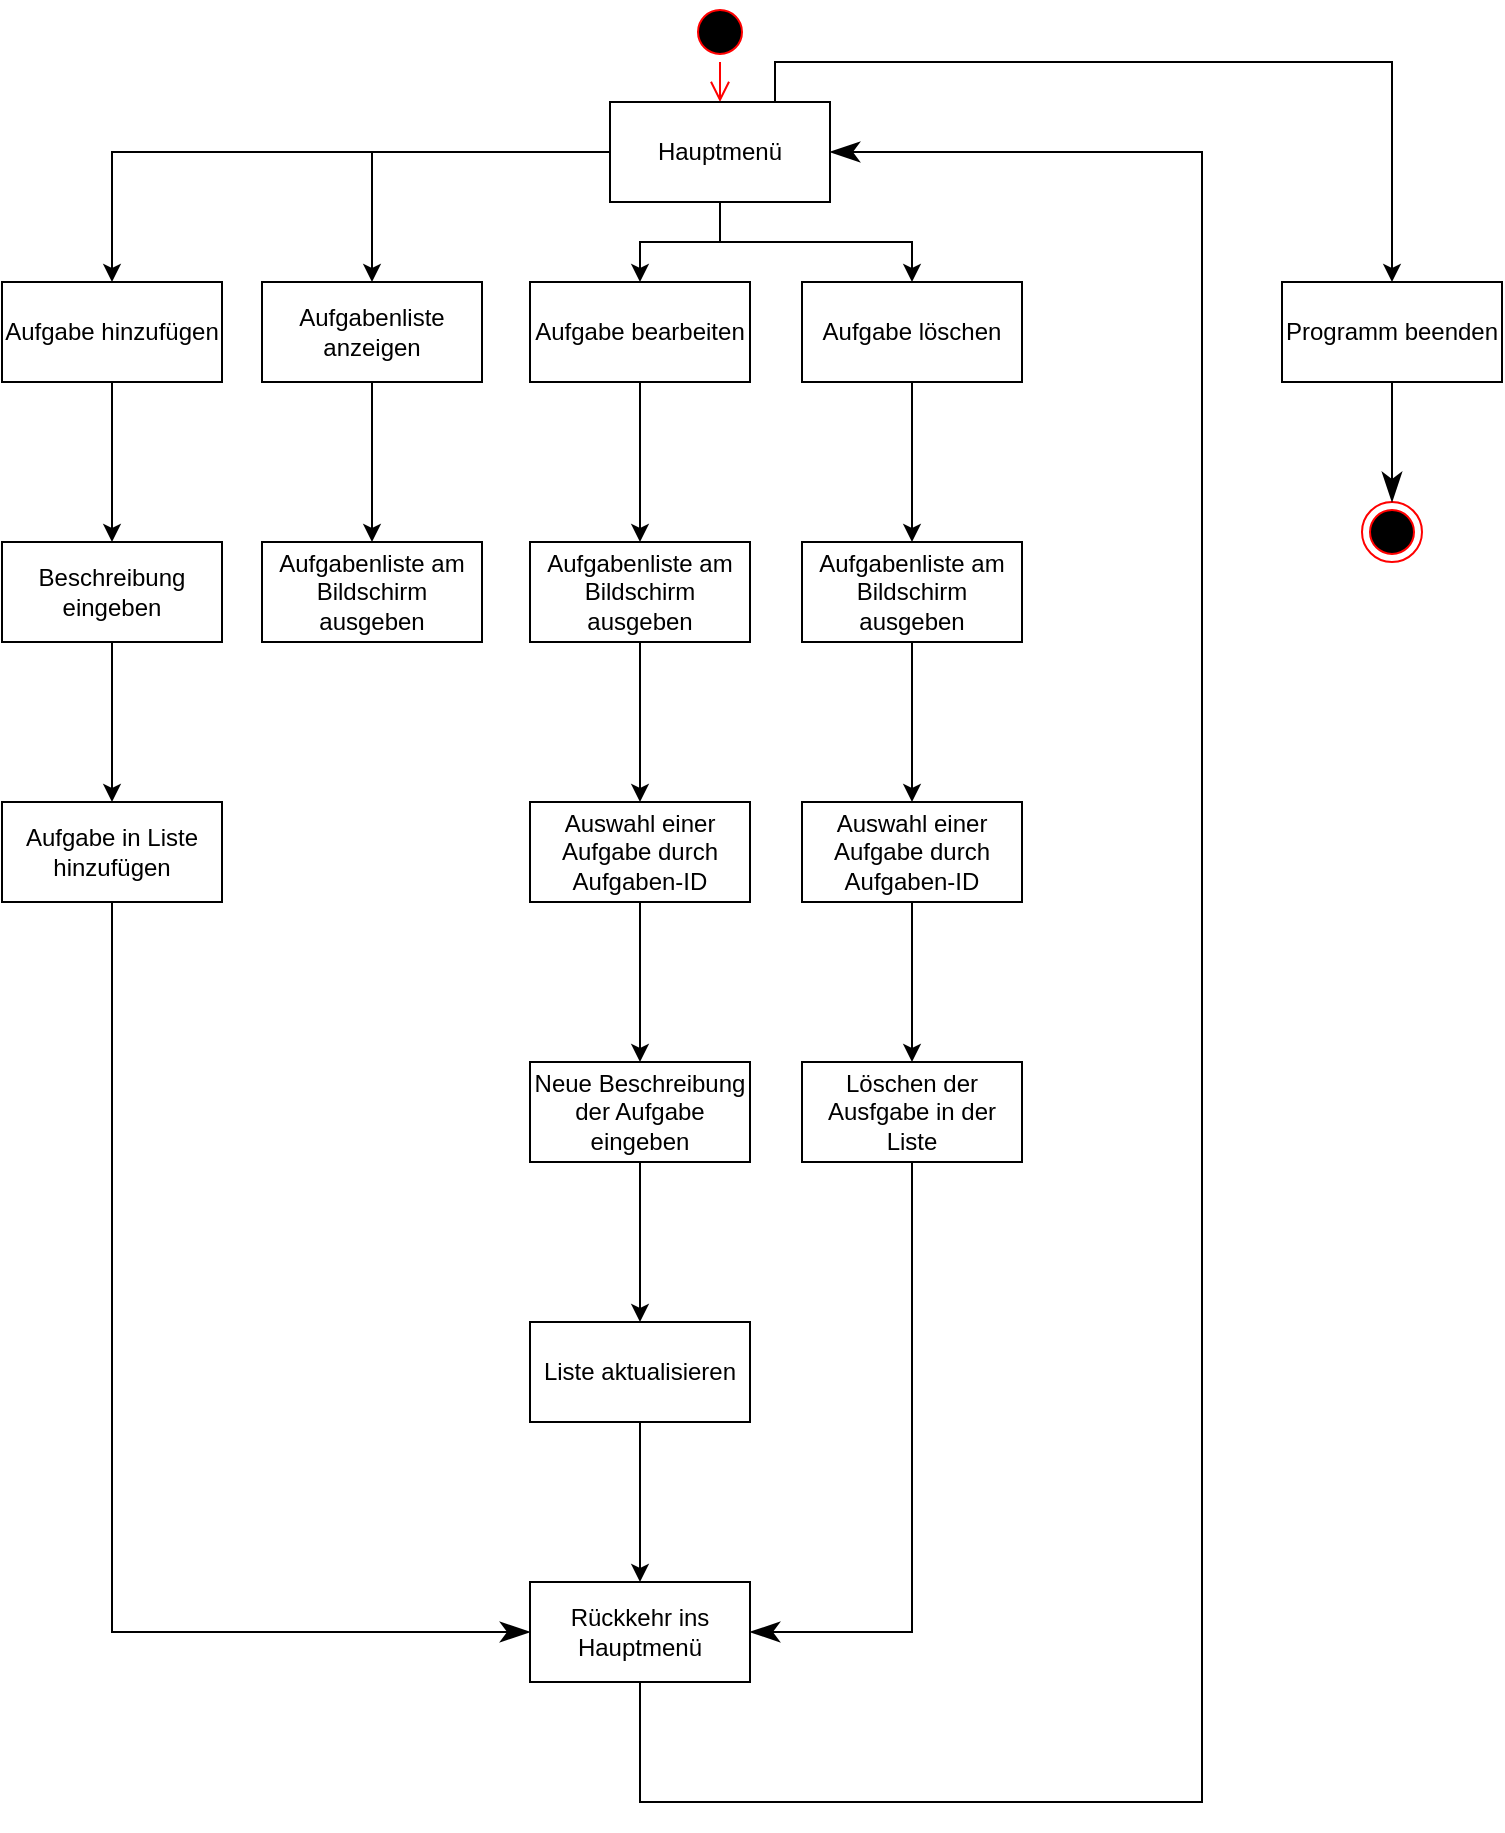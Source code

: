 <mxfile version="24.1.0" type="device">
  <diagram name="Page-1" id="Jwc2eyP3yPsm2ZI0Tkpr">
    <mxGraphModel dx="869" dy="664" grid="1" gridSize="10" guides="1" tooltips="1" connect="1" arrows="1" fold="1" page="1" pageScale="1" pageWidth="827" pageHeight="1169" math="0" shadow="0">
      <root>
        <mxCell id="0" />
        <mxCell id="1" parent="0" />
        <mxCell id="DBXaLhLHmogYPf7BZQnP-1" value="" style="ellipse;html=1;shape=startState;fillColor=#000000;strokeColor=#ff0000;" vertex="1" parent="1">
          <mxGeometry x="384" y="20" width="30" height="30" as="geometry" />
        </mxCell>
        <mxCell id="DBXaLhLHmogYPf7BZQnP-2" value="" style="edgeStyle=orthogonalEdgeStyle;html=1;verticalAlign=bottom;endArrow=open;endSize=8;strokeColor=#ff0000;rounded=0;entryX=0.5;entryY=0;entryDx=0;entryDy=0;" edge="1" source="DBXaLhLHmogYPf7BZQnP-1" parent="1" target="DBXaLhLHmogYPf7BZQnP-3">
          <mxGeometry relative="1" as="geometry">
            <mxPoint x="399" y="110" as="targetPoint" />
          </mxGeometry>
        </mxCell>
        <mxCell id="DBXaLhLHmogYPf7BZQnP-6" value="" style="edgeStyle=orthogonalEdgeStyle;rounded=0;orthogonalLoop=1;jettySize=auto;html=1;" edge="1" parent="1" source="DBXaLhLHmogYPf7BZQnP-3" target="DBXaLhLHmogYPf7BZQnP-5">
          <mxGeometry relative="1" as="geometry" />
        </mxCell>
        <mxCell id="DBXaLhLHmogYPf7BZQnP-8" value="" style="edgeStyle=orthogonalEdgeStyle;rounded=0;orthogonalLoop=1;jettySize=auto;html=1;" edge="1" parent="1" source="DBXaLhLHmogYPf7BZQnP-3" target="DBXaLhLHmogYPf7BZQnP-7">
          <mxGeometry relative="1" as="geometry" />
        </mxCell>
        <mxCell id="DBXaLhLHmogYPf7BZQnP-10" value="" style="edgeStyle=orthogonalEdgeStyle;rounded=0;orthogonalLoop=1;jettySize=auto;html=1;" edge="1" parent="1" source="DBXaLhLHmogYPf7BZQnP-3" target="DBXaLhLHmogYPf7BZQnP-9">
          <mxGeometry relative="1" as="geometry" />
        </mxCell>
        <mxCell id="DBXaLhLHmogYPf7BZQnP-12" value="" style="edgeStyle=orthogonalEdgeStyle;rounded=0;orthogonalLoop=1;jettySize=auto;html=1;" edge="1" parent="1" source="DBXaLhLHmogYPf7BZQnP-3" target="DBXaLhLHmogYPf7BZQnP-11">
          <mxGeometry relative="1" as="geometry" />
        </mxCell>
        <mxCell id="DBXaLhLHmogYPf7BZQnP-14" value="" style="edgeStyle=orthogonalEdgeStyle;rounded=0;orthogonalLoop=1;jettySize=auto;html=1;exitX=0.75;exitY=0;exitDx=0;exitDy=0;" edge="1" parent="1" source="DBXaLhLHmogYPf7BZQnP-3" target="DBXaLhLHmogYPf7BZQnP-13">
          <mxGeometry relative="1" as="geometry" />
        </mxCell>
        <mxCell id="DBXaLhLHmogYPf7BZQnP-3" value="Hauptmenü" style="html=1;whiteSpace=wrap;" vertex="1" parent="1">
          <mxGeometry x="344" y="70" width="110" height="50" as="geometry" />
        </mxCell>
        <mxCell id="DBXaLhLHmogYPf7BZQnP-18" value="" style="edgeStyle=orthogonalEdgeStyle;rounded=0;orthogonalLoop=1;jettySize=auto;html=1;" edge="1" parent="1" source="DBXaLhLHmogYPf7BZQnP-5" target="DBXaLhLHmogYPf7BZQnP-17">
          <mxGeometry relative="1" as="geometry" />
        </mxCell>
        <mxCell id="DBXaLhLHmogYPf7BZQnP-5" value="Aufgabe hinzufügen" style="html=1;whiteSpace=wrap;" vertex="1" parent="1">
          <mxGeometry x="40" y="160" width="110" height="50" as="geometry" />
        </mxCell>
        <mxCell id="DBXaLhLHmogYPf7BZQnP-23" value="" style="edgeStyle=orthogonalEdgeStyle;rounded=0;orthogonalLoop=1;jettySize=auto;html=1;" edge="1" parent="1" source="DBXaLhLHmogYPf7BZQnP-7" target="DBXaLhLHmogYPf7BZQnP-22">
          <mxGeometry relative="1" as="geometry" />
        </mxCell>
        <mxCell id="DBXaLhLHmogYPf7BZQnP-7" value="Aufgabenliste anzeigen" style="html=1;whiteSpace=wrap;" vertex="1" parent="1">
          <mxGeometry x="170" y="160" width="110" height="50" as="geometry" />
        </mxCell>
        <mxCell id="DBXaLhLHmogYPf7BZQnP-25" value="" style="edgeStyle=orthogonalEdgeStyle;rounded=0;orthogonalLoop=1;jettySize=auto;html=1;" edge="1" parent="1" source="DBXaLhLHmogYPf7BZQnP-9" target="DBXaLhLHmogYPf7BZQnP-24">
          <mxGeometry relative="1" as="geometry" />
        </mxCell>
        <mxCell id="DBXaLhLHmogYPf7BZQnP-9" value="Aufgabe bearbeiten" style="html=1;whiteSpace=wrap;" vertex="1" parent="1">
          <mxGeometry x="304" y="160" width="110" height="50" as="geometry" />
        </mxCell>
        <mxCell id="DBXaLhLHmogYPf7BZQnP-33" value="" style="edgeStyle=orthogonalEdgeStyle;rounded=0;orthogonalLoop=1;jettySize=auto;html=1;" edge="1" parent="1" source="DBXaLhLHmogYPf7BZQnP-11" target="DBXaLhLHmogYPf7BZQnP-32">
          <mxGeometry relative="1" as="geometry" />
        </mxCell>
        <mxCell id="DBXaLhLHmogYPf7BZQnP-11" value="Aufgabe löschen" style="html=1;whiteSpace=wrap;" vertex="1" parent="1">
          <mxGeometry x="440" y="160" width="110" height="50" as="geometry" />
        </mxCell>
        <mxCell id="DBXaLhLHmogYPf7BZQnP-13" value="Programm beenden" style="html=1;whiteSpace=wrap;" vertex="1" parent="1">
          <mxGeometry x="680" y="160" width="110" height="50" as="geometry" />
        </mxCell>
        <mxCell id="DBXaLhLHmogYPf7BZQnP-15" value="" style="ellipse;html=1;shape=endState;fillColor=#000000;strokeColor=#ff0000;" vertex="1" parent="1">
          <mxGeometry x="720" y="270" width="30" height="30" as="geometry" />
        </mxCell>
        <mxCell id="DBXaLhLHmogYPf7BZQnP-16" value="" style="endArrow=classicThin;endFill=1;endSize=12;html=1;rounded=0;exitX=0.5;exitY=1;exitDx=0;exitDy=0;entryX=0.5;entryY=0;entryDx=0;entryDy=0;" edge="1" parent="1" source="DBXaLhLHmogYPf7BZQnP-13" target="DBXaLhLHmogYPf7BZQnP-15">
          <mxGeometry width="160" relative="1" as="geometry">
            <mxPoint x="330" y="240" as="sourcePoint" />
            <mxPoint x="800" y="45" as="targetPoint" />
          </mxGeometry>
        </mxCell>
        <mxCell id="DBXaLhLHmogYPf7BZQnP-21" value="" style="edgeStyle=orthogonalEdgeStyle;rounded=0;orthogonalLoop=1;jettySize=auto;html=1;" edge="1" parent="1" source="DBXaLhLHmogYPf7BZQnP-17" target="DBXaLhLHmogYPf7BZQnP-20">
          <mxGeometry relative="1" as="geometry" />
        </mxCell>
        <mxCell id="DBXaLhLHmogYPf7BZQnP-17" value="Beschreibung eingeben" style="html=1;whiteSpace=wrap;" vertex="1" parent="1">
          <mxGeometry x="40" y="290" width="110" height="50" as="geometry" />
        </mxCell>
        <mxCell id="DBXaLhLHmogYPf7BZQnP-20" value="Aufgabe in Liste hinzufügen" style="html=1;whiteSpace=wrap;" vertex="1" parent="1">
          <mxGeometry x="40" y="420" width="110" height="50" as="geometry" />
        </mxCell>
        <mxCell id="DBXaLhLHmogYPf7BZQnP-22" value="Aufgabenliste am Bildschirm ausgeben" style="html=1;whiteSpace=wrap;" vertex="1" parent="1">
          <mxGeometry x="170" y="290" width="110" height="50" as="geometry" />
        </mxCell>
        <mxCell id="DBXaLhLHmogYPf7BZQnP-27" value="" style="edgeStyle=orthogonalEdgeStyle;rounded=0;orthogonalLoop=1;jettySize=auto;html=1;" edge="1" parent="1" source="DBXaLhLHmogYPf7BZQnP-24" target="DBXaLhLHmogYPf7BZQnP-26">
          <mxGeometry relative="1" as="geometry" />
        </mxCell>
        <mxCell id="DBXaLhLHmogYPf7BZQnP-24" value="Aufgabenliste am Bildschirm ausgeben" style="html=1;whiteSpace=wrap;" vertex="1" parent="1">
          <mxGeometry x="304" y="290" width="110" height="50" as="geometry" />
        </mxCell>
        <mxCell id="DBXaLhLHmogYPf7BZQnP-29" value="" style="edgeStyle=orthogonalEdgeStyle;rounded=0;orthogonalLoop=1;jettySize=auto;html=1;" edge="1" parent="1" source="DBXaLhLHmogYPf7BZQnP-26" target="DBXaLhLHmogYPf7BZQnP-28">
          <mxGeometry relative="1" as="geometry" />
        </mxCell>
        <mxCell id="DBXaLhLHmogYPf7BZQnP-26" value="Auswahl einer Aufgabe durch Aufgaben-ID" style="html=1;whiteSpace=wrap;" vertex="1" parent="1">
          <mxGeometry x="304" y="420" width="110" height="50" as="geometry" />
        </mxCell>
        <mxCell id="DBXaLhLHmogYPf7BZQnP-31" value="" style="edgeStyle=orthogonalEdgeStyle;rounded=0;orthogonalLoop=1;jettySize=auto;html=1;" edge="1" parent="1" source="DBXaLhLHmogYPf7BZQnP-28" target="DBXaLhLHmogYPf7BZQnP-30">
          <mxGeometry relative="1" as="geometry" />
        </mxCell>
        <mxCell id="DBXaLhLHmogYPf7BZQnP-28" value="Neue Beschreibung der Aufgabe eingeben" style="html=1;whiteSpace=wrap;" vertex="1" parent="1">
          <mxGeometry x="304" y="550" width="110" height="50" as="geometry" />
        </mxCell>
        <mxCell id="DBXaLhLHmogYPf7BZQnP-40" value="" style="edgeStyle=orthogonalEdgeStyle;rounded=0;orthogonalLoop=1;jettySize=auto;html=1;" edge="1" parent="1" source="DBXaLhLHmogYPf7BZQnP-30" target="DBXaLhLHmogYPf7BZQnP-39">
          <mxGeometry relative="1" as="geometry" />
        </mxCell>
        <mxCell id="DBXaLhLHmogYPf7BZQnP-30" value="Liste aktualisieren" style="html=1;whiteSpace=wrap;" vertex="1" parent="1">
          <mxGeometry x="304" y="680" width="110" height="50" as="geometry" />
        </mxCell>
        <mxCell id="DBXaLhLHmogYPf7BZQnP-35" value="" style="edgeStyle=orthogonalEdgeStyle;rounded=0;orthogonalLoop=1;jettySize=auto;html=1;" edge="1" parent="1" source="DBXaLhLHmogYPf7BZQnP-32" target="DBXaLhLHmogYPf7BZQnP-34">
          <mxGeometry relative="1" as="geometry" />
        </mxCell>
        <mxCell id="DBXaLhLHmogYPf7BZQnP-32" value="Aufgabenliste am Bildschirm ausgeben" style="html=1;whiteSpace=wrap;" vertex="1" parent="1">
          <mxGeometry x="440" y="290" width="110" height="50" as="geometry" />
        </mxCell>
        <mxCell id="DBXaLhLHmogYPf7BZQnP-37" value="" style="edgeStyle=orthogonalEdgeStyle;rounded=0;orthogonalLoop=1;jettySize=auto;html=1;" edge="1" parent="1" source="DBXaLhLHmogYPf7BZQnP-34" target="DBXaLhLHmogYPf7BZQnP-36">
          <mxGeometry relative="1" as="geometry" />
        </mxCell>
        <mxCell id="DBXaLhLHmogYPf7BZQnP-34" value="Auswahl einer Aufgabe durch Aufgaben-ID" style="html=1;whiteSpace=wrap;" vertex="1" parent="1">
          <mxGeometry x="440" y="420" width="110" height="50" as="geometry" />
        </mxCell>
        <mxCell id="DBXaLhLHmogYPf7BZQnP-36" value="Löschen der Ausfgabe in der Liste" style="html=1;whiteSpace=wrap;" vertex="1" parent="1">
          <mxGeometry x="440" y="550" width="110" height="50" as="geometry" />
        </mxCell>
        <mxCell id="DBXaLhLHmogYPf7BZQnP-39" value="Rückkehr ins Hauptmenü" style="html=1;whiteSpace=wrap;" vertex="1" parent="1">
          <mxGeometry x="304" y="810" width="110" height="50" as="geometry" />
        </mxCell>
        <mxCell id="DBXaLhLHmogYPf7BZQnP-41" value="" style="endArrow=classicThin;endFill=1;endSize=12;html=1;rounded=0;exitX=0.5;exitY=1;exitDx=0;exitDy=0;entryX=1;entryY=0.5;entryDx=0;entryDy=0;" edge="1" parent="1" source="DBXaLhLHmogYPf7BZQnP-39" target="DBXaLhLHmogYPf7BZQnP-3">
          <mxGeometry width="160" relative="1" as="geometry">
            <mxPoint x="330" y="640" as="sourcePoint" />
            <mxPoint x="680" y="430" as="targetPoint" />
            <Array as="points">
              <mxPoint x="359" y="920" />
              <mxPoint x="640" y="920" />
              <mxPoint x="640" y="95" />
            </Array>
          </mxGeometry>
        </mxCell>
        <mxCell id="DBXaLhLHmogYPf7BZQnP-42" value="" style="endArrow=classicThin;endFill=1;endSize=12;html=1;rounded=0;exitX=0.5;exitY=1;exitDx=0;exitDy=0;entryX=0;entryY=0.5;entryDx=0;entryDy=0;startSize=6;" edge="1" parent="1" source="DBXaLhLHmogYPf7BZQnP-20" target="DBXaLhLHmogYPf7BZQnP-39">
          <mxGeometry width="160" relative="1" as="geometry">
            <mxPoint x="330" y="540" as="sourcePoint" />
            <mxPoint x="490" y="540" as="targetPoint" />
            <Array as="points">
              <mxPoint x="95" y="835" />
            </Array>
          </mxGeometry>
        </mxCell>
        <mxCell id="DBXaLhLHmogYPf7BZQnP-43" value="" style="endArrow=classicThin;endFill=1;endSize=12;html=1;rounded=0;entryX=1;entryY=0.5;entryDx=0;entryDy=0;exitX=0.5;exitY=1;exitDx=0;exitDy=0;" edge="1" parent="1" source="DBXaLhLHmogYPf7BZQnP-36" target="DBXaLhLHmogYPf7BZQnP-39">
          <mxGeometry width="160" relative="1" as="geometry">
            <mxPoint x="330" y="540" as="sourcePoint" />
            <mxPoint x="490" y="540" as="targetPoint" />
            <Array as="points">
              <mxPoint x="495" y="835" />
            </Array>
          </mxGeometry>
        </mxCell>
      </root>
    </mxGraphModel>
  </diagram>
</mxfile>
